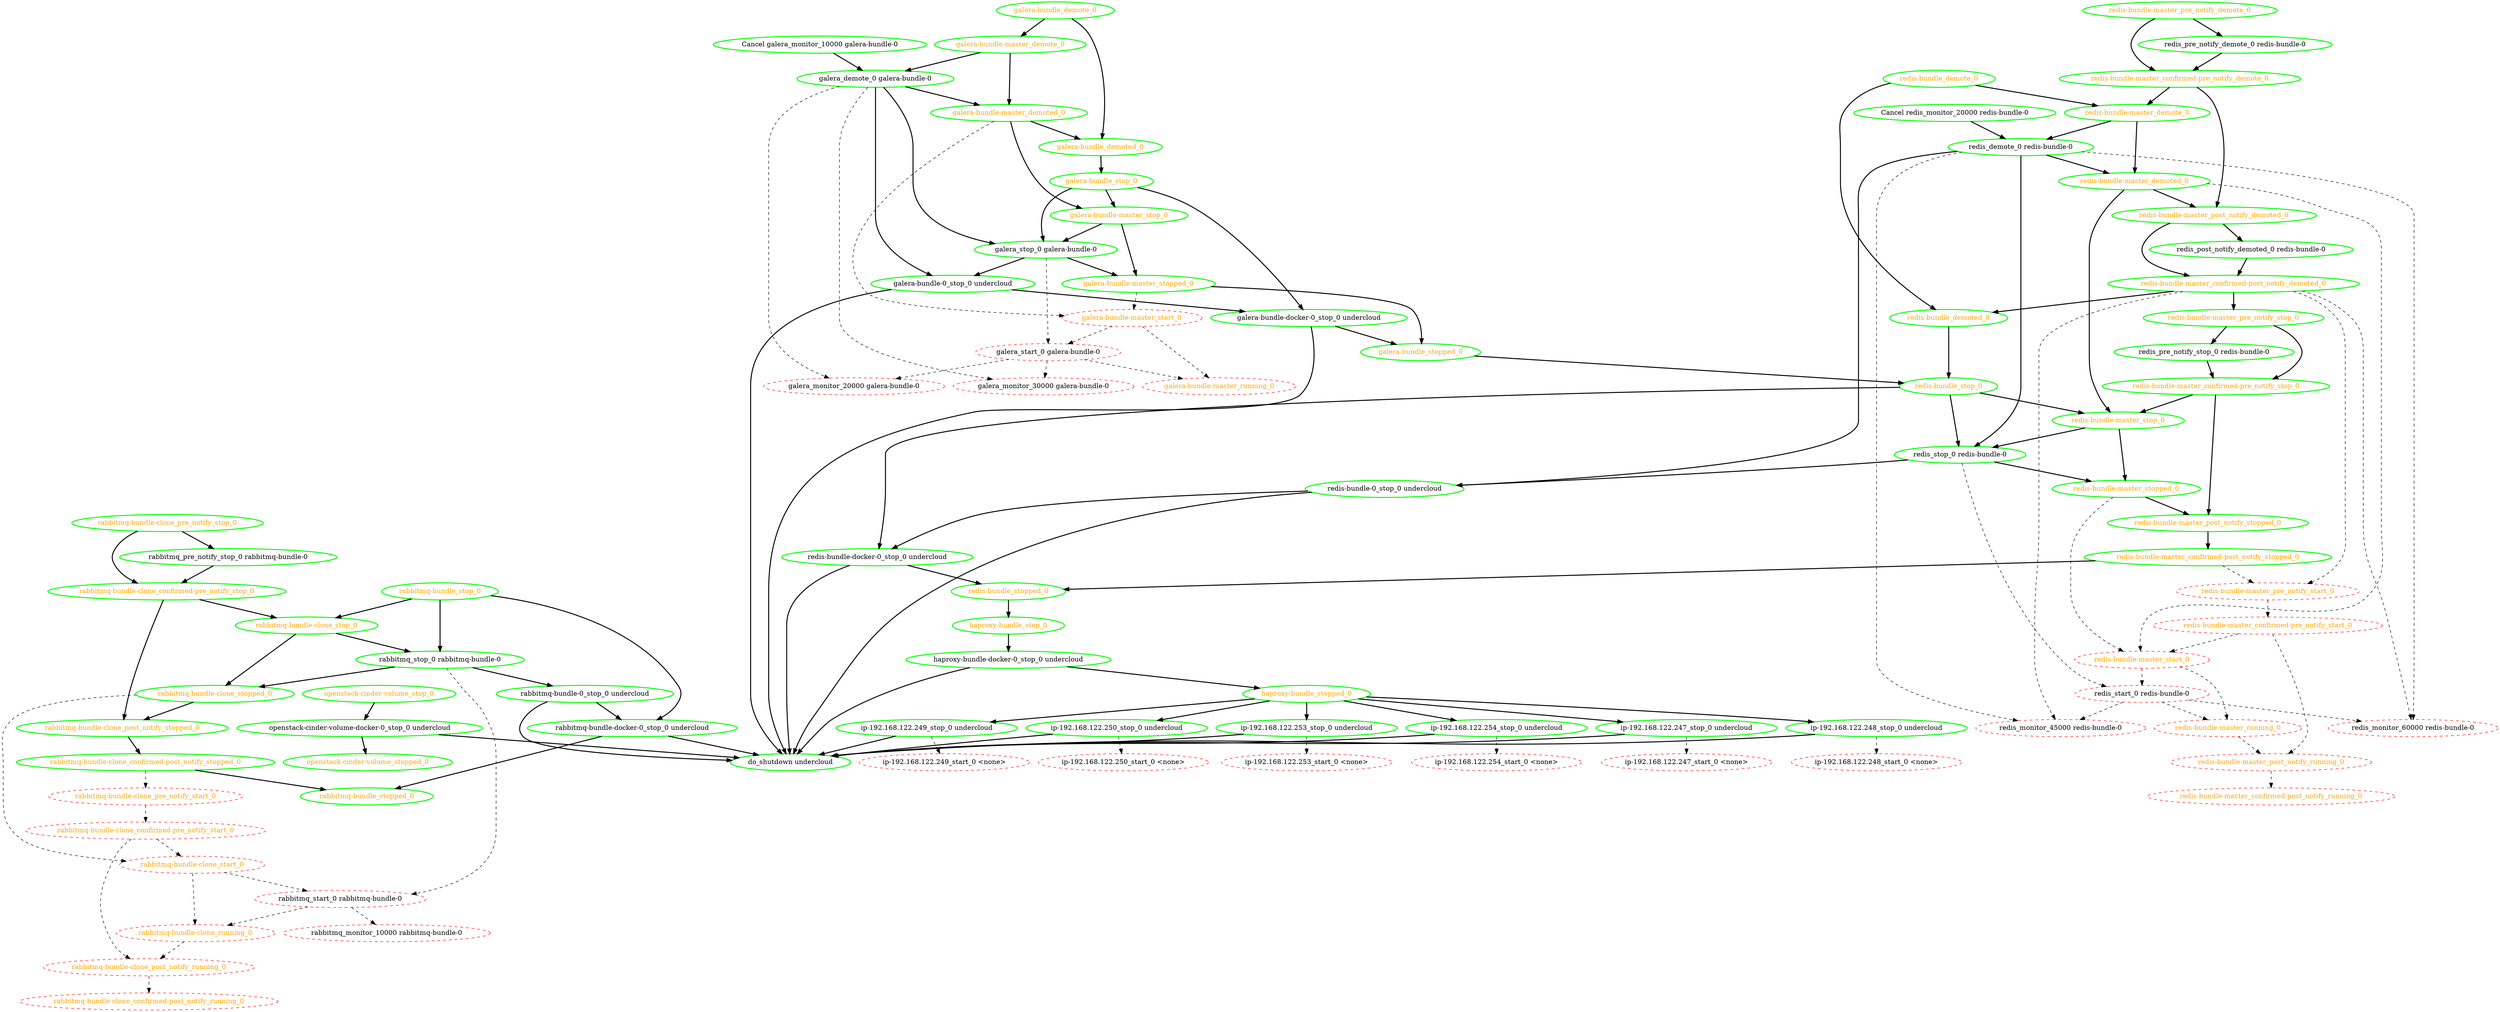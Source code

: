  digraph "g" {
"Cancel galera_monitor_10000 galera-bundle-0" -> "galera_demote_0 galera-bundle-0" [ style = bold]
"Cancel galera_monitor_10000 galera-bundle-0" [ style=bold color="green" fontcolor="black"]
"Cancel redis_monitor_20000 redis-bundle-0" -> "redis_demote_0 redis-bundle-0" [ style = bold]
"Cancel redis_monitor_20000 redis-bundle-0" [ style=bold color="green" fontcolor="black"]
"do_shutdown undercloud" [ style=bold color="green" fontcolor="black"]
"galera-bundle-0_stop_0 undercloud" -> "do_shutdown undercloud" [ style = bold]
"galera-bundle-0_stop_0 undercloud" -> "galera-bundle-docker-0_stop_0 undercloud" [ style = bold]
"galera-bundle-0_stop_0 undercloud" [ style=bold color="green" fontcolor="black"]
"galera-bundle-docker-0_stop_0 undercloud" -> "do_shutdown undercloud" [ style = bold]
"galera-bundle-docker-0_stop_0 undercloud" -> "galera-bundle_stopped_0" [ style = bold]
"galera-bundle-docker-0_stop_0 undercloud" [ style=bold color="green" fontcolor="black"]
"galera-bundle-master_demote_0" -> "galera-bundle-master_demoted_0" [ style = bold]
"galera-bundle-master_demote_0" -> "galera_demote_0 galera-bundle-0" [ style = bold]
"galera-bundle-master_demote_0" [ style=bold color="green" fontcolor="orange"]
"galera-bundle-master_demoted_0" -> "galera-bundle-master_start_0" [ style = dashed]
"galera-bundle-master_demoted_0" -> "galera-bundle-master_stop_0" [ style = bold]
"galera-bundle-master_demoted_0" -> "galera-bundle_demoted_0" [ style = bold]
"galera-bundle-master_demoted_0" [ style=bold color="green" fontcolor="orange"]
"galera-bundle-master_running_0" [ style=dashed color="red" fontcolor="orange"]
"galera-bundle-master_start_0" -> "galera-bundle-master_running_0" [ style = dashed]
"galera-bundle-master_start_0" -> "galera_start_0 galera-bundle-0" [ style = dashed]
"galera-bundle-master_start_0" [ style=dashed color="red" fontcolor="orange"]
"galera-bundle-master_stop_0" -> "galera-bundle-master_stopped_0" [ style = bold]
"galera-bundle-master_stop_0" -> "galera_stop_0 galera-bundle-0" [ style = bold]
"galera-bundle-master_stop_0" [ style=bold color="green" fontcolor="orange"]
"galera-bundle-master_stopped_0" -> "galera-bundle-master_start_0" [ style = dashed]
"galera-bundle-master_stopped_0" -> "galera-bundle_stopped_0" [ style = bold]
"galera-bundle-master_stopped_0" [ style=bold color="green" fontcolor="orange"]
"galera-bundle_demote_0" -> "galera-bundle-master_demote_0" [ style = bold]
"galera-bundle_demote_0" -> "galera-bundle_demoted_0" [ style = bold]
"galera-bundle_demote_0" [ style=bold color="green" fontcolor="orange"]
"galera-bundle_demoted_0" -> "galera-bundle_stop_0" [ style = bold]
"galera-bundle_demoted_0" [ style=bold color="green" fontcolor="orange"]
"galera-bundle_stop_0" -> "galera-bundle-docker-0_stop_0 undercloud" [ style = bold]
"galera-bundle_stop_0" -> "galera-bundle-master_stop_0" [ style = bold]
"galera-bundle_stop_0" -> "galera_stop_0 galera-bundle-0" [ style = bold]
"galera-bundle_stop_0" [ style=bold color="green" fontcolor="orange"]
"galera-bundle_stopped_0" -> "redis-bundle_stop_0" [ style = bold]
"galera-bundle_stopped_0" [ style=bold color="green" fontcolor="orange"]
"galera_demote_0 galera-bundle-0" -> "galera-bundle-0_stop_0 undercloud" [ style = bold]
"galera_demote_0 galera-bundle-0" -> "galera-bundle-master_demoted_0" [ style = bold]
"galera_demote_0 galera-bundle-0" -> "galera_monitor_20000 galera-bundle-0" [ style = dashed]
"galera_demote_0 galera-bundle-0" -> "galera_monitor_30000 galera-bundle-0" [ style = dashed]
"galera_demote_0 galera-bundle-0" -> "galera_stop_0 galera-bundle-0" [ style = bold]
"galera_demote_0 galera-bundle-0" [ style=bold color="green" fontcolor="black"]
"galera_monitor_20000 galera-bundle-0" [ style=dashed color="red" fontcolor="black"]
"galera_monitor_30000 galera-bundle-0" [ style=dashed color="red" fontcolor="black"]
"galera_start_0 galera-bundle-0" -> "galera-bundle-master_running_0" [ style = dashed]
"galera_start_0 galera-bundle-0" -> "galera_monitor_20000 galera-bundle-0" [ style = dashed]
"galera_start_0 galera-bundle-0" -> "galera_monitor_30000 galera-bundle-0" [ style = dashed]
"galera_start_0 galera-bundle-0" [ style=dashed color="red" fontcolor="black"]
"galera_stop_0 galera-bundle-0" -> "galera-bundle-0_stop_0 undercloud" [ style = bold]
"galera_stop_0 galera-bundle-0" -> "galera-bundle-master_stopped_0" [ style = bold]
"galera_stop_0 galera-bundle-0" -> "galera_start_0 galera-bundle-0" [ style = dashed]
"galera_stop_0 galera-bundle-0" [ style=bold color="green" fontcolor="black"]
"haproxy-bundle-docker-0_stop_0 undercloud" -> "do_shutdown undercloud" [ style = bold]
"haproxy-bundle-docker-0_stop_0 undercloud" -> "haproxy-bundle_stopped_0" [ style = bold]
"haproxy-bundle-docker-0_stop_0 undercloud" [ style=bold color="green" fontcolor="black"]
"haproxy-bundle_stop_0" -> "haproxy-bundle-docker-0_stop_0 undercloud" [ style = bold]
"haproxy-bundle_stop_0" [ style=bold color="green" fontcolor="orange"]
"haproxy-bundle_stopped_0" -> "ip-192.168.122.247_stop_0 undercloud" [ style = bold]
"haproxy-bundle_stopped_0" -> "ip-192.168.122.248_stop_0 undercloud" [ style = bold]
"haproxy-bundle_stopped_0" -> "ip-192.168.122.249_stop_0 undercloud" [ style = bold]
"haproxy-bundle_stopped_0" -> "ip-192.168.122.250_stop_0 undercloud" [ style = bold]
"haproxy-bundle_stopped_0" -> "ip-192.168.122.253_stop_0 undercloud" [ style = bold]
"haproxy-bundle_stopped_0" -> "ip-192.168.122.254_stop_0 undercloud" [ style = bold]
"haproxy-bundle_stopped_0" [ style=bold color="green" fontcolor="orange"]
"ip-192.168.122.247_start_0 <none>" [ style=dashed color="red" fontcolor="black"]
"ip-192.168.122.247_stop_0 undercloud" -> "do_shutdown undercloud" [ style = bold]
"ip-192.168.122.247_stop_0 undercloud" -> "ip-192.168.122.247_start_0 <none>" [ style = dashed]
"ip-192.168.122.247_stop_0 undercloud" [ style=bold color="green" fontcolor="black"]
"ip-192.168.122.248_start_0 <none>" [ style=dashed color="red" fontcolor="black"]
"ip-192.168.122.248_stop_0 undercloud" -> "do_shutdown undercloud" [ style = bold]
"ip-192.168.122.248_stop_0 undercloud" -> "ip-192.168.122.248_start_0 <none>" [ style = dashed]
"ip-192.168.122.248_stop_0 undercloud" [ style=bold color="green" fontcolor="black"]
"ip-192.168.122.249_start_0 <none>" [ style=dashed color="red" fontcolor="black"]
"ip-192.168.122.249_stop_0 undercloud" -> "do_shutdown undercloud" [ style = bold]
"ip-192.168.122.249_stop_0 undercloud" -> "ip-192.168.122.249_start_0 <none>" [ style = dashed]
"ip-192.168.122.249_stop_0 undercloud" [ style=bold color="green" fontcolor="black"]
"ip-192.168.122.250_start_0 <none>" [ style=dashed color="red" fontcolor="black"]
"ip-192.168.122.250_stop_0 undercloud" -> "do_shutdown undercloud" [ style = bold]
"ip-192.168.122.250_stop_0 undercloud" -> "ip-192.168.122.250_start_0 <none>" [ style = dashed]
"ip-192.168.122.250_stop_0 undercloud" [ style=bold color="green" fontcolor="black"]
"ip-192.168.122.253_start_0 <none>" [ style=dashed color="red" fontcolor="black"]
"ip-192.168.122.253_stop_0 undercloud" -> "do_shutdown undercloud" [ style = bold]
"ip-192.168.122.253_stop_0 undercloud" -> "ip-192.168.122.253_start_0 <none>" [ style = dashed]
"ip-192.168.122.253_stop_0 undercloud" [ style=bold color="green" fontcolor="black"]
"ip-192.168.122.254_start_0 <none>" [ style=dashed color="red" fontcolor="black"]
"ip-192.168.122.254_stop_0 undercloud" -> "do_shutdown undercloud" [ style = bold]
"ip-192.168.122.254_stop_0 undercloud" -> "ip-192.168.122.254_start_0 <none>" [ style = dashed]
"ip-192.168.122.254_stop_0 undercloud" [ style=bold color="green" fontcolor="black"]
"openstack-cinder-volume-docker-0_stop_0 undercloud" -> "do_shutdown undercloud" [ style = bold]
"openstack-cinder-volume-docker-0_stop_0 undercloud" -> "openstack-cinder-volume_stopped_0" [ style = bold]
"openstack-cinder-volume-docker-0_stop_0 undercloud" [ style=bold color="green" fontcolor="black"]
"openstack-cinder-volume_stop_0" -> "openstack-cinder-volume-docker-0_stop_0 undercloud" [ style = bold]
"openstack-cinder-volume_stop_0" [ style=bold color="green" fontcolor="orange"]
"openstack-cinder-volume_stopped_0" [ style=bold color="green" fontcolor="orange"]
"rabbitmq-bundle-0_stop_0 undercloud" -> "do_shutdown undercloud" [ style = bold]
"rabbitmq-bundle-0_stop_0 undercloud" -> "rabbitmq-bundle-docker-0_stop_0 undercloud" [ style = bold]
"rabbitmq-bundle-0_stop_0 undercloud" [ style=bold color="green" fontcolor="black"]
"rabbitmq-bundle-clone_confirmed-post_notify_running_0" [ style=dashed color="red" fontcolor="orange"]
"rabbitmq-bundle-clone_confirmed-post_notify_stopped_0" -> "rabbitmq-bundle-clone_pre_notify_start_0" [ style = dashed]
"rabbitmq-bundle-clone_confirmed-post_notify_stopped_0" -> "rabbitmq-bundle_stopped_0" [ style = bold]
"rabbitmq-bundle-clone_confirmed-post_notify_stopped_0" [ style=bold color="green" fontcolor="orange"]
"rabbitmq-bundle-clone_confirmed-pre_notify_start_0" -> "rabbitmq-bundle-clone_post_notify_running_0" [ style = dashed]
"rabbitmq-bundle-clone_confirmed-pre_notify_start_0" -> "rabbitmq-bundle-clone_start_0" [ style = dashed]
"rabbitmq-bundle-clone_confirmed-pre_notify_start_0" [ style=dashed color="red" fontcolor="orange"]
"rabbitmq-bundle-clone_confirmed-pre_notify_stop_0" -> "rabbitmq-bundle-clone_post_notify_stopped_0" [ style = bold]
"rabbitmq-bundle-clone_confirmed-pre_notify_stop_0" -> "rabbitmq-bundle-clone_stop_0" [ style = bold]
"rabbitmq-bundle-clone_confirmed-pre_notify_stop_0" [ style=bold color="green" fontcolor="orange"]
"rabbitmq-bundle-clone_post_notify_running_0" -> "rabbitmq-bundle-clone_confirmed-post_notify_running_0" [ style = dashed]
"rabbitmq-bundle-clone_post_notify_running_0" [ style=dashed color="red" fontcolor="orange"]
"rabbitmq-bundle-clone_post_notify_stopped_0" -> "rabbitmq-bundle-clone_confirmed-post_notify_stopped_0" [ style = bold]
"rabbitmq-bundle-clone_post_notify_stopped_0" [ style=bold color="green" fontcolor="orange"]
"rabbitmq-bundle-clone_pre_notify_start_0" -> "rabbitmq-bundle-clone_confirmed-pre_notify_start_0" [ style = dashed]
"rabbitmq-bundle-clone_pre_notify_start_0" [ style=dashed color="red" fontcolor="orange"]
"rabbitmq-bundle-clone_pre_notify_stop_0" -> "rabbitmq-bundle-clone_confirmed-pre_notify_stop_0" [ style = bold]
"rabbitmq-bundle-clone_pre_notify_stop_0" -> "rabbitmq_pre_notify_stop_0 rabbitmq-bundle-0" [ style = bold]
"rabbitmq-bundle-clone_pre_notify_stop_0" [ style=bold color="green" fontcolor="orange"]
"rabbitmq-bundle-clone_running_0" -> "rabbitmq-bundle-clone_post_notify_running_0" [ style = dashed]
"rabbitmq-bundle-clone_running_0" [ style=dashed color="red" fontcolor="orange"]
"rabbitmq-bundle-clone_start_0" -> "rabbitmq-bundle-clone_running_0" [ style = dashed]
"rabbitmq-bundle-clone_start_0" -> "rabbitmq_start_0 rabbitmq-bundle-0" [ style = dashed]
"rabbitmq-bundle-clone_start_0" [ style=dashed color="red" fontcolor="orange"]
"rabbitmq-bundle-clone_stop_0" -> "rabbitmq-bundle-clone_stopped_0" [ style = bold]
"rabbitmq-bundle-clone_stop_0" -> "rabbitmq_stop_0 rabbitmq-bundle-0" [ style = bold]
"rabbitmq-bundle-clone_stop_0" [ style=bold color="green" fontcolor="orange"]
"rabbitmq-bundle-clone_stopped_0" -> "rabbitmq-bundle-clone_post_notify_stopped_0" [ style = bold]
"rabbitmq-bundle-clone_stopped_0" -> "rabbitmq-bundle-clone_start_0" [ style = dashed]
"rabbitmq-bundle-clone_stopped_0" [ style=bold color="green" fontcolor="orange"]
"rabbitmq-bundle-docker-0_stop_0 undercloud" -> "do_shutdown undercloud" [ style = bold]
"rabbitmq-bundle-docker-0_stop_0 undercloud" -> "rabbitmq-bundle_stopped_0" [ style = bold]
"rabbitmq-bundle-docker-0_stop_0 undercloud" [ style=bold color="green" fontcolor="black"]
"rabbitmq-bundle_stop_0" -> "rabbitmq-bundle-clone_stop_0" [ style = bold]
"rabbitmq-bundle_stop_0" -> "rabbitmq-bundle-docker-0_stop_0 undercloud" [ style = bold]
"rabbitmq-bundle_stop_0" -> "rabbitmq_stop_0 rabbitmq-bundle-0" [ style = bold]
"rabbitmq-bundle_stop_0" [ style=bold color="green" fontcolor="orange"]
"rabbitmq-bundle_stopped_0" [ style=bold color="green" fontcolor="orange"]
"rabbitmq_monitor_10000 rabbitmq-bundle-0" [ style=dashed color="red" fontcolor="black"]
"rabbitmq_pre_notify_stop_0 rabbitmq-bundle-0" -> "rabbitmq-bundle-clone_confirmed-pre_notify_stop_0" [ style = bold]
"rabbitmq_pre_notify_stop_0 rabbitmq-bundle-0" [ style=bold color="green" fontcolor="black"]
"rabbitmq_start_0 rabbitmq-bundle-0" -> "rabbitmq-bundle-clone_running_0" [ style = dashed]
"rabbitmq_start_0 rabbitmq-bundle-0" -> "rabbitmq_monitor_10000 rabbitmq-bundle-0" [ style = dashed]
"rabbitmq_start_0 rabbitmq-bundle-0" [ style=dashed color="red" fontcolor="black"]
"rabbitmq_stop_0 rabbitmq-bundle-0" -> "rabbitmq-bundle-0_stop_0 undercloud" [ style = bold]
"rabbitmq_stop_0 rabbitmq-bundle-0" -> "rabbitmq-bundle-clone_stopped_0" [ style = bold]
"rabbitmq_stop_0 rabbitmq-bundle-0" -> "rabbitmq_start_0 rabbitmq-bundle-0" [ style = dashed]
"rabbitmq_stop_0 rabbitmq-bundle-0" [ style=bold color="green" fontcolor="black"]
"redis-bundle-0_stop_0 undercloud" -> "do_shutdown undercloud" [ style = bold]
"redis-bundle-0_stop_0 undercloud" -> "redis-bundle-docker-0_stop_0 undercloud" [ style = bold]
"redis-bundle-0_stop_0 undercloud" [ style=bold color="green" fontcolor="black"]
"redis-bundle-docker-0_stop_0 undercloud" -> "do_shutdown undercloud" [ style = bold]
"redis-bundle-docker-0_stop_0 undercloud" -> "redis-bundle_stopped_0" [ style = bold]
"redis-bundle-docker-0_stop_0 undercloud" [ style=bold color="green" fontcolor="black"]
"redis-bundle-master_confirmed-post_notify_demoted_0" -> "redis-bundle-master_pre_notify_start_0" [ style = dashed]
"redis-bundle-master_confirmed-post_notify_demoted_0" -> "redis-bundle-master_pre_notify_stop_0" [ style = bold]
"redis-bundle-master_confirmed-post_notify_demoted_0" -> "redis-bundle_demoted_0" [ style = bold]
"redis-bundle-master_confirmed-post_notify_demoted_0" -> "redis_monitor_45000 redis-bundle-0" [ style = dashed]
"redis-bundle-master_confirmed-post_notify_demoted_0" -> "redis_monitor_60000 redis-bundle-0" [ style = dashed]
"redis-bundle-master_confirmed-post_notify_demoted_0" [ style=bold color="green" fontcolor="orange"]
"redis-bundle-master_confirmed-post_notify_running_0" [ style=dashed color="red" fontcolor="orange"]
"redis-bundle-master_confirmed-post_notify_stopped_0" -> "redis-bundle-master_pre_notify_start_0" [ style = dashed]
"redis-bundle-master_confirmed-post_notify_stopped_0" -> "redis-bundle_stopped_0" [ style = bold]
"redis-bundle-master_confirmed-post_notify_stopped_0" [ style=bold color="green" fontcolor="orange"]
"redis-bundle-master_confirmed-pre_notify_demote_0" -> "redis-bundle-master_demote_0" [ style = bold]
"redis-bundle-master_confirmed-pre_notify_demote_0" -> "redis-bundle-master_post_notify_demoted_0" [ style = bold]
"redis-bundle-master_confirmed-pre_notify_demote_0" [ style=bold color="green" fontcolor="orange"]
"redis-bundle-master_confirmed-pre_notify_start_0" -> "redis-bundle-master_post_notify_running_0" [ style = dashed]
"redis-bundle-master_confirmed-pre_notify_start_0" -> "redis-bundle-master_start_0" [ style = dashed]
"redis-bundle-master_confirmed-pre_notify_start_0" [ style=dashed color="red" fontcolor="orange"]
"redis-bundle-master_confirmed-pre_notify_stop_0" -> "redis-bundle-master_post_notify_stopped_0" [ style = bold]
"redis-bundle-master_confirmed-pre_notify_stop_0" -> "redis-bundle-master_stop_0" [ style = bold]
"redis-bundle-master_confirmed-pre_notify_stop_0" [ style=bold color="green" fontcolor="orange"]
"redis-bundle-master_demote_0" -> "redis-bundle-master_demoted_0" [ style = bold]
"redis-bundle-master_demote_0" -> "redis_demote_0 redis-bundle-0" [ style = bold]
"redis-bundle-master_demote_0" [ style=bold color="green" fontcolor="orange"]
"redis-bundle-master_demoted_0" -> "redis-bundle-master_post_notify_demoted_0" [ style = bold]
"redis-bundle-master_demoted_0" -> "redis-bundle-master_start_0" [ style = dashed]
"redis-bundle-master_demoted_0" -> "redis-bundle-master_stop_0" [ style = bold]
"redis-bundle-master_demoted_0" [ style=bold color="green" fontcolor="orange"]
"redis-bundle-master_post_notify_demoted_0" -> "redis-bundle-master_confirmed-post_notify_demoted_0" [ style = bold]
"redis-bundle-master_post_notify_demoted_0" -> "redis_post_notify_demoted_0 redis-bundle-0" [ style = bold]
"redis-bundle-master_post_notify_demoted_0" [ style=bold color="green" fontcolor="orange"]
"redis-bundle-master_post_notify_running_0" -> "redis-bundle-master_confirmed-post_notify_running_0" [ style = dashed]
"redis-bundle-master_post_notify_running_0" [ style=dashed color="red" fontcolor="orange"]
"redis-bundle-master_post_notify_stopped_0" -> "redis-bundle-master_confirmed-post_notify_stopped_0" [ style = bold]
"redis-bundle-master_post_notify_stopped_0" [ style=bold color="green" fontcolor="orange"]
"redis-bundle-master_pre_notify_demote_0" -> "redis-bundle-master_confirmed-pre_notify_demote_0" [ style = bold]
"redis-bundle-master_pre_notify_demote_0" -> "redis_pre_notify_demote_0 redis-bundle-0" [ style = bold]
"redis-bundle-master_pre_notify_demote_0" [ style=bold color="green" fontcolor="orange"]
"redis-bundle-master_pre_notify_start_0" -> "redis-bundle-master_confirmed-pre_notify_start_0" [ style = dashed]
"redis-bundle-master_pre_notify_start_0" [ style=dashed color="red" fontcolor="orange"]
"redis-bundle-master_pre_notify_stop_0" -> "redis-bundle-master_confirmed-pre_notify_stop_0" [ style = bold]
"redis-bundle-master_pre_notify_stop_0" -> "redis_pre_notify_stop_0 redis-bundle-0" [ style = bold]
"redis-bundle-master_pre_notify_stop_0" [ style=bold color="green" fontcolor="orange"]
"redis-bundle-master_running_0" -> "redis-bundle-master_post_notify_running_0" [ style = dashed]
"redis-bundle-master_running_0" [ style=dashed color="red" fontcolor="orange"]
"redis-bundle-master_start_0" -> "redis-bundle-master_running_0" [ style = dashed]
"redis-bundle-master_start_0" -> "redis_start_0 redis-bundle-0" [ style = dashed]
"redis-bundle-master_start_0" [ style=dashed color="red" fontcolor="orange"]
"redis-bundle-master_stop_0" -> "redis-bundle-master_stopped_0" [ style = bold]
"redis-bundle-master_stop_0" -> "redis_stop_0 redis-bundle-0" [ style = bold]
"redis-bundle-master_stop_0" [ style=bold color="green" fontcolor="orange"]
"redis-bundle-master_stopped_0" -> "redis-bundle-master_post_notify_stopped_0" [ style = bold]
"redis-bundle-master_stopped_0" -> "redis-bundle-master_start_0" [ style = dashed]
"redis-bundle-master_stopped_0" [ style=bold color="green" fontcolor="orange"]
"redis-bundle_demote_0" -> "redis-bundle-master_demote_0" [ style = bold]
"redis-bundle_demote_0" -> "redis-bundle_demoted_0" [ style = bold]
"redis-bundle_demote_0" [ style=bold color="green" fontcolor="orange"]
"redis-bundle_demoted_0" -> "redis-bundle_stop_0" [ style = bold]
"redis-bundle_demoted_0" [ style=bold color="green" fontcolor="orange"]
"redis-bundle_stop_0" -> "redis-bundle-docker-0_stop_0 undercloud" [ style = bold]
"redis-bundle_stop_0" -> "redis-bundle-master_stop_0" [ style = bold]
"redis-bundle_stop_0" -> "redis_stop_0 redis-bundle-0" [ style = bold]
"redis-bundle_stop_0" [ style=bold color="green" fontcolor="orange"]
"redis-bundle_stopped_0" -> "haproxy-bundle_stop_0" [ style = bold]
"redis-bundle_stopped_0" [ style=bold color="green" fontcolor="orange"]
"redis_demote_0 redis-bundle-0" -> "redis-bundle-0_stop_0 undercloud" [ style = bold]
"redis_demote_0 redis-bundle-0" -> "redis-bundle-master_demoted_0" [ style = bold]
"redis_demote_0 redis-bundle-0" -> "redis_monitor_45000 redis-bundle-0" [ style = dashed]
"redis_demote_0 redis-bundle-0" -> "redis_monitor_60000 redis-bundle-0" [ style = dashed]
"redis_demote_0 redis-bundle-0" -> "redis_stop_0 redis-bundle-0" [ style = bold]
"redis_demote_0 redis-bundle-0" [ style=bold color="green" fontcolor="black"]
"redis_monitor_45000 redis-bundle-0" [ style=dashed color="red" fontcolor="black"]
"redis_monitor_60000 redis-bundle-0" [ style=dashed color="red" fontcolor="black"]
"redis_post_notify_demoted_0 redis-bundle-0" -> "redis-bundle-master_confirmed-post_notify_demoted_0" [ style = bold]
"redis_post_notify_demoted_0 redis-bundle-0" [ style=bold color="green" fontcolor="black"]
"redis_pre_notify_demote_0 redis-bundle-0" -> "redis-bundle-master_confirmed-pre_notify_demote_0" [ style = bold]
"redis_pre_notify_demote_0 redis-bundle-0" [ style=bold color="green" fontcolor="black"]
"redis_pre_notify_stop_0 redis-bundle-0" -> "redis-bundle-master_confirmed-pre_notify_stop_0" [ style = bold]
"redis_pre_notify_stop_0 redis-bundle-0" [ style=bold color="green" fontcolor="black"]
"redis_start_0 redis-bundle-0" -> "redis-bundle-master_running_0" [ style = dashed]
"redis_start_0 redis-bundle-0" -> "redis_monitor_45000 redis-bundle-0" [ style = dashed]
"redis_start_0 redis-bundle-0" -> "redis_monitor_60000 redis-bundle-0" [ style = dashed]
"redis_start_0 redis-bundle-0" [ style=dashed color="red" fontcolor="black"]
"redis_stop_0 redis-bundle-0" -> "redis-bundle-0_stop_0 undercloud" [ style = bold]
"redis_stop_0 redis-bundle-0" -> "redis-bundle-master_stopped_0" [ style = bold]
"redis_stop_0 redis-bundle-0" -> "redis_start_0 redis-bundle-0" [ style = dashed]
"redis_stop_0 redis-bundle-0" [ style=bold color="green" fontcolor="black"]
}
